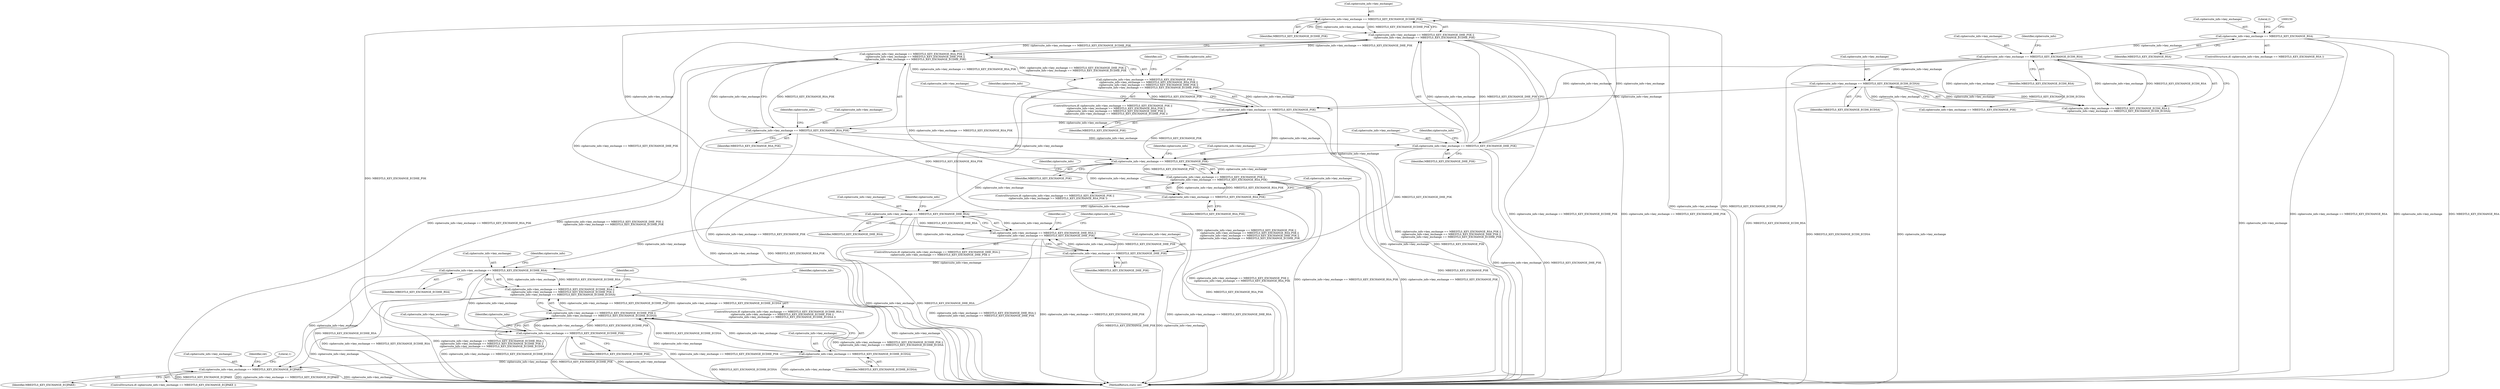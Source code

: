 digraph "0_mbedtls_027f84c69f4ef30c0693832a6c396ef19e563ca1@pointer" {
"1000311" [label="(Call,ciphersuite_info->key_exchange == MBEDTLS_KEY_EXCHANGE_ECDHE_PSK)"];
"1000306" [label="(Call,ciphersuite_info->key_exchange == MBEDTLS_KEY_EXCHANGE_DHE_PSK)"];
"1000300" [label="(Call,ciphersuite_info->key_exchange == MBEDTLS_KEY_EXCHANGE_RSA_PSK)"];
"1000294" [label="(Call,ciphersuite_info->key_exchange == MBEDTLS_KEY_EXCHANGE_PSK)"];
"1000157" [label="(Call,ciphersuite_info->key_exchange == MBEDTLS_KEY_EXCHANGE_ECDH_RSA)"];
"1000134" [label="(Call,ciphersuite_info->key_exchange == MBEDTLS_KEY_EXCHANGE_RSA)"];
"1000162" [label="(Call,ciphersuite_info->key_exchange == MBEDTLS_KEY_EXCHANGE_ECDH_ECDSA)"];
"1000305" [label="(Call,ciphersuite_info->key_exchange == MBEDTLS_KEY_EXCHANGE_DHE_PSK ||\n        ciphersuite_info->key_exchange == MBEDTLS_KEY_EXCHANGE_ECDHE_PSK)"];
"1000299" [label="(Call,ciphersuite_info->key_exchange == MBEDTLS_KEY_EXCHANGE_RSA_PSK ||\n        ciphersuite_info->key_exchange == MBEDTLS_KEY_EXCHANGE_DHE_PSK ||\n        ciphersuite_info->key_exchange == MBEDTLS_KEY_EXCHANGE_ECDHE_PSK)"];
"1000293" [label="(Call,ciphersuite_info->key_exchange == MBEDTLS_KEY_EXCHANGE_PSK ||\n        ciphersuite_info->key_exchange == MBEDTLS_KEY_EXCHANGE_RSA_PSK ||\n        ciphersuite_info->key_exchange == MBEDTLS_KEY_EXCHANGE_DHE_PSK ||\n        ciphersuite_info->key_exchange == MBEDTLS_KEY_EXCHANGE_ECDHE_PSK)"];
"1000336" [label="(Call,ciphersuite_info->key_exchange == MBEDTLS_KEY_EXCHANGE_PSK ||\n        ciphersuite_info->key_exchange == MBEDTLS_KEY_EXCHANGE_RSA_PSK)"];
"1000349" [label="(Call,ciphersuite_info->key_exchange == MBEDTLS_KEY_EXCHANGE_DHE_RSA ||\n        ciphersuite_info->key_exchange == MBEDTLS_KEY_EXCHANGE_DHE_PSK)"];
"1000337" [label="(Call,ciphersuite_info->key_exchange == MBEDTLS_KEY_EXCHANGE_PSK)"];
"1000342" [label="(Call,ciphersuite_info->key_exchange == MBEDTLS_KEY_EXCHANGE_RSA_PSK)"];
"1000350" [label="(Call,ciphersuite_info->key_exchange == MBEDTLS_KEY_EXCHANGE_DHE_RSA)"];
"1000355" [label="(Call,ciphersuite_info->key_exchange == MBEDTLS_KEY_EXCHANGE_DHE_PSK)"];
"1000382" [label="(Call,ciphersuite_info->key_exchange == MBEDTLS_KEY_EXCHANGE_ECDHE_RSA)"];
"1000381" [label="(Call,ciphersuite_info->key_exchange == MBEDTLS_KEY_EXCHANGE_ECDHE_RSA ||\n        ciphersuite_info->key_exchange == MBEDTLS_KEY_EXCHANGE_ECDHE_PSK ||\n        ciphersuite_info->key_exchange == MBEDTLS_KEY_EXCHANGE_ECDHE_ECDSA)"];
"1000388" [label="(Call,ciphersuite_info->key_exchange == MBEDTLS_KEY_EXCHANGE_ECDHE_PSK)"];
"1000387" [label="(Call,ciphersuite_info->key_exchange == MBEDTLS_KEY_EXCHANGE_ECDHE_PSK ||\n        ciphersuite_info->key_exchange == MBEDTLS_KEY_EXCHANGE_ECDHE_ECDSA)"];
"1000393" [label="(Call,ciphersuite_info->key_exchange == MBEDTLS_KEY_EXCHANGE_ECDHE_ECDSA)"];
"1000419" [label="(Call,ciphersuite_info->key_exchange == MBEDTLS_KEY_EXCHANGE_ECJPAKE)"];
"1000418" [label="(ControlStructure,if( ciphersuite_info->key_exchange == MBEDTLS_KEY_EXCHANGE_ECJPAKE ))"];
"1000135" [label="(Call,ciphersuite_info->key_exchange)"];
"1000306" [label="(Call,ciphersuite_info->key_exchange == MBEDTLS_KEY_EXCHANGE_DHE_PSK)"];
"1000336" [label="(Call,ciphersuite_info->key_exchange == MBEDTLS_KEY_EXCHANGE_PSK ||\n        ciphersuite_info->key_exchange == MBEDTLS_KEY_EXCHANGE_RSA_PSK)"];
"1000138" [label="(Identifier,MBEDTLS_KEY_EXCHANGE_RSA)"];
"1000315" [label="(Identifier,MBEDTLS_KEY_EXCHANGE_ECDHE_PSK)"];
"1000351" [label="(Call,ciphersuite_info->key_exchange)"];
"1000380" [label="(ControlStructure,if( ciphersuite_info->key_exchange == MBEDTLS_KEY_EXCHANGE_ECDHE_RSA ||\n        ciphersuite_info->key_exchange == MBEDTLS_KEY_EXCHANGE_ECDHE_PSK ||\n        ciphersuite_info->key_exchange == MBEDTLS_KEY_EXCHANGE_ECDHE_ECDSA ))"];
"1000387" [label="(Call,ciphersuite_info->key_exchange == MBEDTLS_KEY_EXCHANGE_ECDHE_PSK ||\n        ciphersuite_info->key_exchange == MBEDTLS_KEY_EXCHANGE_ECDHE_ECDSA)"];
"1000163" [label="(Call,ciphersuite_info->key_exchange)"];
"1000390" [label="(Identifier,ciphersuite_info)"];
"1000402" [label="(Identifier,ssl)"];
"1000426" [label="(Identifier,ret)"];
"1000294" [label="(Call,ciphersuite_info->key_exchange == MBEDTLS_KEY_EXCHANGE_PSK)"];
"1000302" [label="(Identifier,ciphersuite_info)"];
"1000320" [label="(Identifier,ssl)"];
"1000344" [label="(Identifier,ciphersuite_info)"];
"1000293" [label="(Call,ciphersuite_info->key_exchange == MBEDTLS_KEY_EXCHANGE_PSK ||\n        ciphersuite_info->key_exchange == MBEDTLS_KEY_EXCHANGE_RSA_PSK ||\n        ciphersuite_info->key_exchange == MBEDTLS_KEY_EXCHANGE_DHE_PSK ||\n        ciphersuite_info->key_exchange == MBEDTLS_KEY_EXCHANGE_ECDHE_PSK)"];
"1000342" [label="(Call,ciphersuite_info->key_exchange == MBEDTLS_KEY_EXCHANGE_RSA_PSK)"];
"1000301" [label="(Call,ciphersuite_info->key_exchange)"];
"1000298" [label="(Identifier,MBEDTLS_KEY_EXCHANGE_PSK)"];
"1000364" [label="(Identifier,ssl)"];
"1000346" [label="(Identifier,MBEDTLS_KEY_EXCHANGE_RSA_PSK)"];
"1000395" [label="(Identifier,ciphersuite_info)"];
"1000394" [label="(Call,ciphersuite_info->key_exchange)"];
"1000397" [label="(Identifier,MBEDTLS_KEY_EXCHANGE_ECDHE_ECDSA)"];
"1000307" [label="(Call,ciphersuite_info->key_exchange)"];
"1000311" [label="(Call,ciphersuite_info->key_exchange == MBEDTLS_KEY_EXCHANGE_ECDHE_PSK)"];
"1000166" [label="(Identifier,MBEDTLS_KEY_EXCHANGE_ECDH_ECDSA)"];
"1000419" [label="(Call,ciphersuite_info->key_exchange == MBEDTLS_KEY_EXCHANGE_ECJPAKE)"];
"1000389" [label="(Call,ciphersuite_info->key_exchange)"];
"1000354" [label="(Identifier,MBEDTLS_KEY_EXCHANGE_DHE_RSA)"];
"1000357" [label="(Identifier,ciphersuite_info)"];
"1000355" [label="(Call,ciphersuite_info->key_exchange == MBEDTLS_KEY_EXCHANGE_DHE_PSK)"];
"1000162" [label="(Call,ciphersuite_info->key_exchange == MBEDTLS_KEY_EXCHANGE_ECDH_ECDSA)"];
"1000299" [label="(Call,ciphersuite_info->key_exchange == MBEDTLS_KEY_EXCHANGE_RSA_PSK ||\n        ciphersuite_info->key_exchange == MBEDTLS_KEY_EXCHANGE_DHE_PSK ||\n        ciphersuite_info->key_exchange == MBEDTLS_KEY_EXCHANGE_ECDHE_PSK)"];
"1000313" [label="(Identifier,ciphersuite_info)"];
"1000161" [label="(Identifier,MBEDTLS_KEY_EXCHANGE_ECDH_RSA)"];
"1000308" [label="(Identifier,ciphersuite_info)"];
"1000383" [label="(Call,ciphersuite_info->key_exchange)"];
"1000348" [label="(ControlStructure,if( ciphersuite_info->key_exchange == MBEDTLS_KEY_EXCHANGE_DHE_RSA ||\n        ciphersuite_info->key_exchange == MBEDTLS_KEY_EXCHANGE_DHE_PSK ))"];
"1000388" [label="(Call,ciphersuite_info->key_exchange == MBEDTLS_KEY_EXCHANGE_ECDHE_PSK)"];
"1000305" [label="(Call,ciphersuite_info->key_exchange == MBEDTLS_KEY_EXCHANGE_DHE_PSK ||\n        ciphersuite_info->key_exchange == MBEDTLS_KEY_EXCHANGE_ECDHE_PSK)"];
"1000337" [label="(Call,ciphersuite_info->key_exchange == MBEDTLS_KEY_EXCHANGE_PSK)"];
"1000295" [label="(Call,ciphersuite_info->key_exchange)"];
"1000242" [label="(Call,ciphersuite_info->key_exchange == MBEDTLS_KEY_EXCHANGE_PSK)"];
"1000335" [label="(ControlStructure,if( ciphersuite_info->key_exchange == MBEDTLS_KEY_EXCHANGE_PSK ||\n        ciphersuite_info->key_exchange == MBEDTLS_KEY_EXCHANGE_RSA_PSK ))"];
"1000164" [label="(Identifier,ciphersuite_info)"];
"1000352" [label="(Identifier,ciphersuite_info)"];
"1000382" [label="(Call,ciphersuite_info->key_exchange == MBEDTLS_KEY_EXCHANGE_ECDHE_RSA)"];
"1000356" [label="(Call,ciphersuite_info->key_exchange)"];
"1000381" [label="(Call,ciphersuite_info->key_exchange == MBEDTLS_KEY_EXCHANGE_ECDHE_RSA ||\n        ciphersuite_info->key_exchange == MBEDTLS_KEY_EXCHANGE_ECDHE_PSK ||\n        ciphersuite_info->key_exchange == MBEDTLS_KEY_EXCHANGE_ECDHE_ECDSA)"];
"1000760" [label="(MethodReturn,static int)"];
"1000292" [label="(ControlStructure,if( ciphersuite_info->key_exchange == MBEDTLS_KEY_EXCHANGE_PSK ||\n        ciphersuite_info->key_exchange == MBEDTLS_KEY_EXCHANGE_RSA_PSK ||\n        ciphersuite_info->key_exchange == MBEDTLS_KEY_EXCHANGE_DHE_PSK ||\n        ciphersuite_info->key_exchange == MBEDTLS_KEY_EXCHANGE_ECDHE_PSK ))"];
"1000386" [label="(Identifier,MBEDTLS_KEY_EXCHANGE_ECDHE_RSA)"];
"1000341" [label="(Identifier,MBEDTLS_KEY_EXCHANGE_PSK)"];
"1000392" [label="(Identifier,MBEDTLS_KEY_EXCHANGE_ECDHE_PSK)"];
"1000384" [label="(Identifier,ciphersuite_info)"];
"1000141" [label="(Literal,2)"];
"1000310" [label="(Identifier,MBEDTLS_KEY_EXCHANGE_DHE_PSK)"];
"1000359" [label="(Identifier,MBEDTLS_KEY_EXCHANGE_DHE_PSK)"];
"1000156" [label="(Call,ciphersuite_info->key_exchange == MBEDTLS_KEY_EXCHANGE_ECDH_RSA ||\n        ciphersuite_info->key_exchange == MBEDTLS_KEY_EXCHANGE_ECDH_ECDSA)"];
"1000343" [label="(Call,ciphersuite_info->key_exchange)"];
"1000393" [label="(Call,ciphersuite_info->key_exchange == MBEDTLS_KEY_EXCHANGE_ECDHE_ECDSA)"];
"1000304" [label="(Identifier,MBEDTLS_KEY_EXCHANGE_RSA_PSK)"];
"1000420" [label="(Call,ciphersuite_info->key_exchange)"];
"1000350" [label="(Call,ciphersuite_info->key_exchange == MBEDTLS_KEY_EXCHANGE_DHE_RSA)"];
"1000456" [label="(Literal,1)"];
"1000338" [label="(Call,ciphersuite_info->key_exchange)"];
"1000158" [label="(Call,ciphersuite_info->key_exchange)"];
"1000133" [label="(ControlStructure,if( ciphersuite_info->key_exchange == MBEDTLS_KEY_EXCHANGE_RSA ))"];
"1000349" [label="(Call,ciphersuite_info->key_exchange == MBEDTLS_KEY_EXCHANGE_DHE_RSA ||\n        ciphersuite_info->key_exchange == MBEDTLS_KEY_EXCHANGE_DHE_PSK)"];
"1000157" [label="(Call,ciphersuite_info->key_exchange == MBEDTLS_KEY_EXCHANGE_ECDH_RSA)"];
"1000134" [label="(Call,ciphersuite_info->key_exchange == MBEDTLS_KEY_EXCHANGE_RSA)"];
"1000423" [label="(Identifier,MBEDTLS_KEY_EXCHANGE_ECJPAKE)"];
"1000421" [label="(Identifier,ciphersuite_info)"];
"1000312" [label="(Call,ciphersuite_info->key_exchange)"];
"1000300" [label="(Call,ciphersuite_info->key_exchange == MBEDTLS_KEY_EXCHANGE_RSA_PSK)"];
"1000339" [label="(Identifier,ciphersuite_info)"];
"1000311" -> "1000305"  [label="AST: "];
"1000311" -> "1000315"  [label="CFG: "];
"1000312" -> "1000311"  [label="AST: "];
"1000315" -> "1000311"  [label="AST: "];
"1000305" -> "1000311"  [label="CFG: "];
"1000311" -> "1000760"  [label="DDG: ciphersuite_info->key_exchange"];
"1000311" -> "1000760"  [label="DDG: MBEDTLS_KEY_EXCHANGE_ECDHE_PSK"];
"1000311" -> "1000305"  [label="DDG: ciphersuite_info->key_exchange"];
"1000311" -> "1000305"  [label="DDG: MBEDTLS_KEY_EXCHANGE_ECDHE_PSK"];
"1000306" -> "1000311"  [label="DDG: ciphersuite_info->key_exchange"];
"1000311" -> "1000337"  [label="DDG: ciphersuite_info->key_exchange"];
"1000311" -> "1000388"  [label="DDG: MBEDTLS_KEY_EXCHANGE_ECDHE_PSK"];
"1000306" -> "1000305"  [label="AST: "];
"1000306" -> "1000310"  [label="CFG: "];
"1000307" -> "1000306"  [label="AST: "];
"1000310" -> "1000306"  [label="AST: "];
"1000313" -> "1000306"  [label="CFG: "];
"1000305" -> "1000306"  [label="CFG: "];
"1000306" -> "1000760"  [label="DDG: MBEDTLS_KEY_EXCHANGE_DHE_PSK"];
"1000306" -> "1000760"  [label="DDG: ciphersuite_info->key_exchange"];
"1000306" -> "1000305"  [label="DDG: ciphersuite_info->key_exchange"];
"1000306" -> "1000305"  [label="DDG: MBEDTLS_KEY_EXCHANGE_DHE_PSK"];
"1000300" -> "1000306"  [label="DDG: ciphersuite_info->key_exchange"];
"1000306" -> "1000337"  [label="DDG: ciphersuite_info->key_exchange"];
"1000306" -> "1000355"  [label="DDG: MBEDTLS_KEY_EXCHANGE_DHE_PSK"];
"1000300" -> "1000299"  [label="AST: "];
"1000300" -> "1000304"  [label="CFG: "];
"1000301" -> "1000300"  [label="AST: "];
"1000304" -> "1000300"  [label="AST: "];
"1000308" -> "1000300"  [label="CFG: "];
"1000299" -> "1000300"  [label="CFG: "];
"1000300" -> "1000760"  [label="DDG: MBEDTLS_KEY_EXCHANGE_RSA_PSK"];
"1000300" -> "1000760"  [label="DDG: ciphersuite_info->key_exchange"];
"1000300" -> "1000299"  [label="DDG: ciphersuite_info->key_exchange"];
"1000300" -> "1000299"  [label="DDG: MBEDTLS_KEY_EXCHANGE_RSA_PSK"];
"1000294" -> "1000300"  [label="DDG: ciphersuite_info->key_exchange"];
"1000300" -> "1000337"  [label="DDG: ciphersuite_info->key_exchange"];
"1000300" -> "1000342"  [label="DDG: MBEDTLS_KEY_EXCHANGE_RSA_PSK"];
"1000294" -> "1000293"  [label="AST: "];
"1000294" -> "1000298"  [label="CFG: "];
"1000295" -> "1000294"  [label="AST: "];
"1000298" -> "1000294"  [label="AST: "];
"1000302" -> "1000294"  [label="CFG: "];
"1000293" -> "1000294"  [label="CFG: "];
"1000294" -> "1000760"  [label="DDG: MBEDTLS_KEY_EXCHANGE_PSK"];
"1000294" -> "1000760"  [label="DDG: ciphersuite_info->key_exchange"];
"1000294" -> "1000293"  [label="DDG: ciphersuite_info->key_exchange"];
"1000294" -> "1000293"  [label="DDG: MBEDTLS_KEY_EXCHANGE_PSK"];
"1000157" -> "1000294"  [label="DDG: ciphersuite_info->key_exchange"];
"1000162" -> "1000294"  [label="DDG: ciphersuite_info->key_exchange"];
"1000294" -> "1000337"  [label="DDG: ciphersuite_info->key_exchange"];
"1000294" -> "1000337"  [label="DDG: MBEDTLS_KEY_EXCHANGE_PSK"];
"1000157" -> "1000156"  [label="AST: "];
"1000157" -> "1000161"  [label="CFG: "];
"1000158" -> "1000157"  [label="AST: "];
"1000161" -> "1000157"  [label="AST: "];
"1000164" -> "1000157"  [label="CFG: "];
"1000156" -> "1000157"  [label="CFG: "];
"1000157" -> "1000760"  [label="DDG: ciphersuite_info->key_exchange"];
"1000157" -> "1000760"  [label="DDG: MBEDTLS_KEY_EXCHANGE_ECDH_RSA"];
"1000157" -> "1000156"  [label="DDG: ciphersuite_info->key_exchange"];
"1000157" -> "1000156"  [label="DDG: MBEDTLS_KEY_EXCHANGE_ECDH_RSA"];
"1000134" -> "1000157"  [label="DDG: ciphersuite_info->key_exchange"];
"1000157" -> "1000162"  [label="DDG: ciphersuite_info->key_exchange"];
"1000157" -> "1000242"  [label="DDG: ciphersuite_info->key_exchange"];
"1000134" -> "1000133"  [label="AST: "];
"1000134" -> "1000138"  [label="CFG: "];
"1000135" -> "1000134"  [label="AST: "];
"1000138" -> "1000134"  [label="AST: "];
"1000141" -> "1000134"  [label="CFG: "];
"1000150" -> "1000134"  [label="CFG: "];
"1000134" -> "1000760"  [label="DDG: ciphersuite_info->key_exchange == MBEDTLS_KEY_EXCHANGE_RSA"];
"1000134" -> "1000760"  [label="DDG: ciphersuite_info->key_exchange"];
"1000134" -> "1000760"  [label="DDG: MBEDTLS_KEY_EXCHANGE_RSA"];
"1000162" -> "1000156"  [label="AST: "];
"1000162" -> "1000166"  [label="CFG: "];
"1000163" -> "1000162"  [label="AST: "];
"1000166" -> "1000162"  [label="AST: "];
"1000156" -> "1000162"  [label="CFG: "];
"1000162" -> "1000760"  [label="DDG: MBEDTLS_KEY_EXCHANGE_ECDH_ECDSA"];
"1000162" -> "1000760"  [label="DDG: ciphersuite_info->key_exchange"];
"1000162" -> "1000156"  [label="DDG: ciphersuite_info->key_exchange"];
"1000162" -> "1000156"  [label="DDG: MBEDTLS_KEY_EXCHANGE_ECDH_ECDSA"];
"1000162" -> "1000242"  [label="DDG: ciphersuite_info->key_exchange"];
"1000305" -> "1000299"  [label="AST: "];
"1000299" -> "1000305"  [label="CFG: "];
"1000305" -> "1000760"  [label="DDG: ciphersuite_info->key_exchange == MBEDTLS_KEY_EXCHANGE_ECDHE_PSK"];
"1000305" -> "1000760"  [label="DDG: ciphersuite_info->key_exchange == MBEDTLS_KEY_EXCHANGE_DHE_PSK"];
"1000305" -> "1000299"  [label="DDG: ciphersuite_info->key_exchange == MBEDTLS_KEY_EXCHANGE_DHE_PSK"];
"1000305" -> "1000299"  [label="DDG: ciphersuite_info->key_exchange == MBEDTLS_KEY_EXCHANGE_ECDHE_PSK"];
"1000305" -> "1000349"  [label="DDG: ciphersuite_info->key_exchange == MBEDTLS_KEY_EXCHANGE_DHE_PSK"];
"1000299" -> "1000293"  [label="AST: "];
"1000293" -> "1000299"  [label="CFG: "];
"1000299" -> "1000760"  [label="DDG: ciphersuite_info->key_exchange == MBEDTLS_KEY_EXCHANGE_DHE_PSK ||\n        ciphersuite_info->key_exchange == MBEDTLS_KEY_EXCHANGE_ECDHE_PSK"];
"1000299" -> "1000760"  [label="DDG: ciphersuite_info->key_exchange == MBEDTLS_KEY_EXCHANGE_RSA_PSK"];
"1000299" -> "1000293"  [label="DDG: ciphersuite_info->key_exchange == MBEDTLS_KEY_EXCHANGE_RSA_PSK"];
"1000299" -> "1000293"  [label="DDG: ciphersuite_info->key_exchange == MBEDTLS_KEY_EXCHANGE_DHE_PSK ||\n        ciphersuite_info->key_exchange == MBEDTLS_KEY_EXCHANGE_ECDHE_PSK"];
"1000299" -> "1000336"  [label="DDG: ciphersuite_info->key_exchange == MBEDTLS_KEY_EXCHANGE_RSA_PSK"];
"1000293" -> "1000292"  [label="AST: "];
"1000320" -> "1000293"  [label="CFG: "];
"1000339" -> "1000293"  [label="CFG: "];
"1000293" -> "1000760"  [label="DDG: ciphersuite_info->key_exchange == MBEDTLS_KEY_EXCHANGE_PSK"];
"1000293" -> "1000760"  [label="DDG: ciphersuite_info->key_exchange == MBEDTLS_KEY_EXCHANGE_PSK ||\n        ciphersuite_info->key_exchange == MBEDTLS_KEY_EXCHANGE_RSA_PSK ||\n        ciphersuite_info->key_exchange == MBEDTLS_KEY_EXCHANGE_DHE_PSK ||\n        ciphersuite_info->key_exchange == MBEDTLS_KEY_EXCHANGE_ECDHE_PSK"];
"1000293" -> "1000760"  [label="DDG: ciphersuite_info->key_exchange == MBEDTLS_KEY_EXCHANGE_RSA_PSK ||\n        ciphersuite_info->key_exchange == MBEDTLS_KEY_EXCHANGE_DHE_PSK ||\n        ciphersuite_info->key_exchange == MBEDTLS_KEY_EXCHANGE_ECDHE_PSK"];
"1000336" -> "1000335"  [label="AST: "];
"1000336" -> "1000337"  [label="CFG: "];
"1000336" -> "1000342"  [label="CFG: "];
"1000337" -> "1000336"  [label="AST: "];
"1000342" -> "1000336"  [label="AST: "];
"1000352" -> "1000336"  [label="CFG: "];
"1000336" -> "1000760"  [label="DDG: ciphersuite_info->key_exchange == MBEDTLS_KEY_EXCHANGE_PSK ||\n        ciphersuite_info->key_exchange == MBEDTLS_KEY_EXCHANGE_RSA_PSK"];
"1000336" -> "1000760"  [label="DDG: ciphersuite_info->key_exchange == MBEDTLS_KEY_EXCHANGE_RSA_PSK"];
"1000336" -> "1000760"  [label="DDG: ciphersuite_info->key_exchange == MBEDTLS_KEY_EXCHANGE_PSK"];
"1000337" -> "1000336"  [label="DDG: ciphersuite_info->key_exchange"];
"1000337" -> "1000336"  [label="DDG: MBEDTLS_KEY_EXCHANGE_PSK"];
"1000342" -> "1000336"  [label="DDG: ciphersuite_info->key_exchange"];
"1000342" -> "1000336"  [label="DDG: MBEDTLS_KEY_EXCHANGE_RSA_PSK"];
"1000349" -> "1000348"  [label="AST: "];
"1000349" -> "1000350"  [label="CFG: "];
"1000349" -> "1000355"  [label="CFG: "];
"1000350" -> "1000349"  [label="AST: "];
"1000355" -> "1000349"  [label="AST: "];
"1000364" -> "1000349"  [label="CFG: "];
"1000384" -> "1000349"  [label="CFG: "];
"1000349" -> "1000760"  [label="DDG: ciphersuite_info->key_exchange == MBEDTLS_KEY_EXCHANGE_DHE_RSA ||\n        ciphersuite_info->key_exchange == MBEDTLS_KEY_EXCHANGE_DHE_PSK"];
"1000349" -> "1000760"  [label="DDG: ciphersuite_info->key_exchange == MBEDTLS_KEY_EXCHANGE_DHE_RSA"];
"1000349" -> "1000760"  [label="DDG: ciphersuite_info->key_exchange == MBEDTLS_KEY_EXCHANGE_DHE_PSK"];
"1000350" -> "1000349"  [label="DDG: ciphersuite_info->key_exchange"];
"1000350" -> "1000349"  [label="DDG: MBEDTLS_KEY_EXCHANGE_DHE_RSA"];
"1000355" -> "1000349"  [label="DDG: ciphersuite_info->key_exchange"];
"1000355" -> "1000349"  [label="DDG: MBEDTLS_KEY_EXCHANGE_DHE_PSK"];
"1000337" -> "1000341"  [label="CFG: "];
"1000338" -> "1000337"  [label="AST: "];
"1000341" -> "1000337"  [label="AST: "];
"1000344" -> "1000337"  [label="CFG: "];
"1000337" -> "1000760"  [label="DDG: MBEDTLS_KEY_EXCHANGE_PSK"];
"1000337" -> "1000342"  [label="DDG: ciphersuite_info->key_exchange"];
"1000337" -> "1000350"  [label="DDG: ciphersuite_info->key_exchange"];
"1000342" -> "1000346"  [label="CFG: "];
"1000343" -> "1000342"  [label="AST: "];
"1000346" -> "1000342"  [label="AST: "];
"1000342" -> "1000760"  [label="DDG: MBEDTLS_KEY_EXCHANGE_RSA_PSK"];
"1000342" -> "1000350"  [label="DDG: ciphersuite_info->key_exchange"];
"1000350" -> "1000354"  [label="CFG: "];
"1000351" -> "1000350"  [label="AST: "];
"1000354" -> "1000350"  [label="AST: "];
"1000357" -> "1000350"  [label="CFG: "];
"1000350" -> "1000760"  [label="DDG: ciphersuite_info->key_exchange"];
"1000350" -> "1000760"  [label="DDG: MBEDTLS_KEY_EXCHANGE_DHE_RSA"];
"1000350" -> "1000355"  [label="DDG: ciphersuite_info->key_exchange"];
"1000350" -> "1000382"  [label="DDG: ciphersuite_info->key_exchange"];
"1000355" -> "1000359"  [label="CFG: "];
"1000356" -> "1000355"  [label="AST: "];
"1000359" -> "1000355"  [label="AST: "];
"1000355" -> "1000760"  [label="DDG: ciphersuite_info->key_exchange"];
"1000355" -> "1000760"  [label="DDG: MBEDTLS_KEY_EXCHANGE_DHE_PSK"];
"1000355" -> "1000382"  [label="DDG: ciphersuite_info->key_exchange"];
"1000382" -> "1000381"  [label="AST: "];
"1000382" -> "1000386"  [label="CFG: "];
"1000383" -> "1000382"  [label="AST: "];
"1000386" -> "1000382"  [label="AST: "];
"1000390" -> "1000382"  [label="CFG: "];
"1000381" -> "1000382"  [label="CFG: "];
"1000382" -> "1000760"  [label="DDG: ciphersuite_info->key_exchange"];
"1000382" -> "1000760"  [label="DDG: MBEDTLS_KEY_EXCHANGE_ECDHE_RSA"];
"1000382" -> "1000381"  [label="DDG: ciphersuite_info->key_exchange"];
"1000382" -> "1000381"  [label="DDG: MBEDTLS_KEY_EXCHANGE_ECDHE_RSA"];
"1000382" -> "1000388"  [label="DDG: ciphersuite_info->key_exchange"];
"1000382" -> "1000419"  [label="DDG: ciphersuite_info->key_exchange"];
"1000381" -> "1000380"  [label="AST: "];
"1000381" -> "1000387"  [label="CFG: "];
"1000387" -> "1000381"  [label="AST: "];
"1000402" -> "1000381"  [label="CFG: "];
"1000421" -> "1000381"  [label="CFG: "];
"1000381" -> "1000760"  [label="DDG: ciphersuite_info->key_exchange == MBEDTLS_KEY_EXCHANGE_ECDHE_PSK ||\n        ciphersuite_info->key_exchange == MBEDTLS_KEY_EXCHANGE_ECDHE_ECDSA"];
"1000381" -> "1000760"  [label="DDG: ciphersuite_info->key_exchange == MBEDTLS_KEY_EXCHANGE_ECDHE_RSA"];
"1000381" -> "1000760"  [label="DDG: ciphersuite_info->key_exchange == MBEDTLS_KEY_EXCHANGE_ECDHE_RSA ||\n        ciphersuite_info->key_exchange == MBEDTLS_KEY_EXCHANGE_ECDHE_PSK ||\n        ciphersuite_info->key_exchange == MBEDTLS_KEY_EXCHANGE_ECDHE_ECDSA"];
"1000387" -> "1000381"  [label="DDG: ciphersuite_info->key_exchange == MBEDTLS_KEY_EXCHANGE_ECDHE_PSK"];
"1000387" -> "1000381"  [label="DDG: ciphersuite_info->key_exchange == MBEDTLS_KEY_EXCHANGE_ECDHE_ECDSA"];
"1000388" -> "1000387"  [label="AST: "];
"1000388" -> "1000392"  [label="CFG: "];
"1000389" -> "1000388"  [label="AST: "];
"1000392" -> "1000388"  [label="AST: "];
"1000395" -> "1000388"  [label="CFG: "];
"1000387" -> "1000388"  [label="CFG: "];
"1000388" -> "1000760"  [label="DDG: ciphersuite_info->key_exchange"];
"1000388" -> "1000760"  [label="DDG: MBEDTLS_KEY_EXCHANGE_ECDHE_PSK"];
"1000388" -> "1000387"  [label="DDG: ciphersuite_info->key_exchange"];
"1000388" -> "1000387"  [label="DDG: MBEDTLS_KEY_EXCHANGE_ECDHE_PSK"];
"1000388" -> "1000393"  [label="DDG: ciphersuite_info->key_exchange"];
"1000388" -> "1000419"  [label="DDG: ciphersuite_info->key_exchange"];
"1000387" -> "1000393"  [label="CFG: "];
"1000393" -> "1000387"  [label="AST: "];
"1000387" -> "1000760"  [label="DDG: ciphersuite_info->key_exchange == MBEDTLS_KEY_EXCHANGE_ECDHE_ECDSA"];
"1000387" -> "1000760"  [label="DDG: ciphersuite_info->key_exchange == MBEDTLS_KEY_EXCHANGE_ECDHE_PSK"];
"1000393" -> "1000387"  [label="DDG: ciphersuite_info->key_exchange"];
"1000393" -> "1000387"  [label="DDG: MBEDTLS_KEY_EXCHANGE_ECDHE_ECDSA"];
"1000393" -> "1000397"  [label="CFG: "];
"1000394" -> "1000393"  [label="AST: "];
"1000397" -> "1000393"  [label="AST: "];
"1000393" -> "1000760"  [label="DDG: MBEDTLS_KEY_EXCHANGE_ECDHE_ECDSA"];
"1000393" -> "1000760"  [label="DDG: ciphersuite_info->key_exchange"];
"1000393" -> "1000419"  [label="DDG: ciphersuite_info->key_exchange"];
"1000419" -> "1000418"  [label="AST: "];
"1000419" -> "1000423"  [label="CFG: "];
"1000420" -> "1000419"  [label="AST: "];
"1000423" -> "1000419"  [label="AST: "];
"1000426" -> "1000419"  [label="CFG: "];
"1000456" -> "1000419"  [label="CFG: "];
"1000419" -> "1000760"  [label="DDG: ciphersuite_info->key_exchange"];
"1000419" -> "1000760"  [label="DDG: MBEDTLS_KEY_EXCHANGE_ECJPAKE"];
"1000419" -> "1000760"  [label="DDG: ciphersuite_info->key_exchange == MBEDTLS_KEY_EXCHANGE_ECJPAKE"];
}
